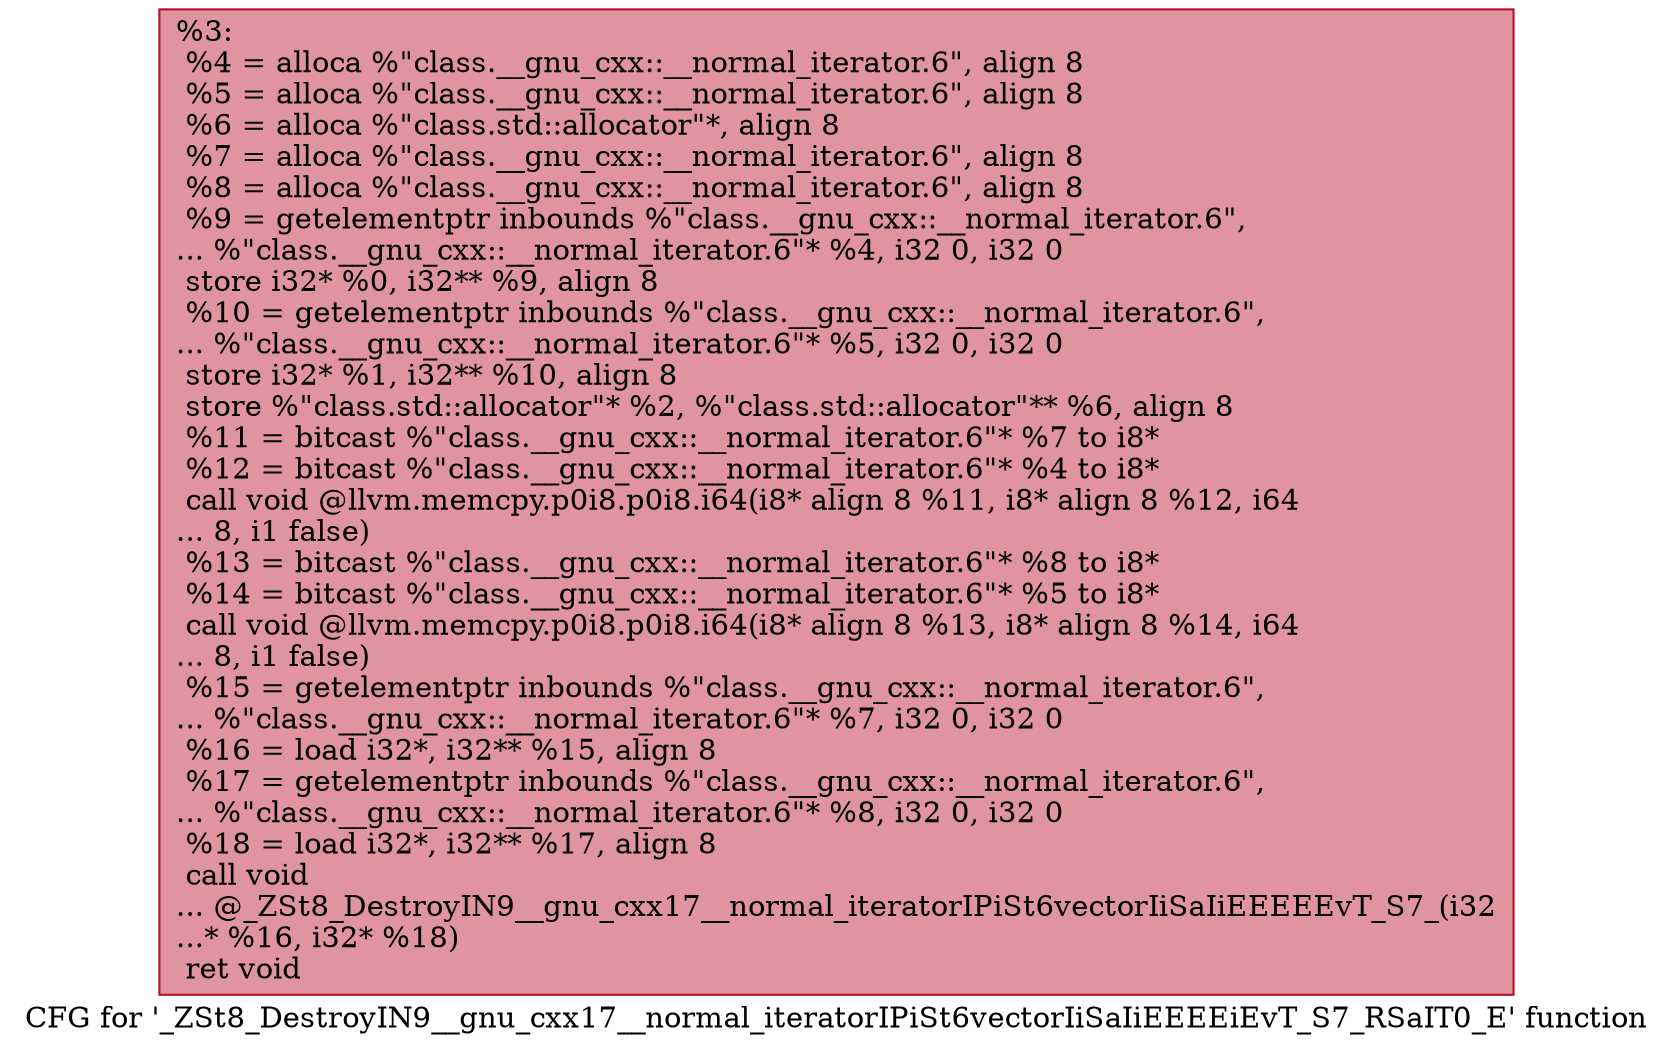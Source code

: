 digraph "CFG for '_ZSt8_DestroyIN9__gnu_cxx17__normal_iteratorIPiSt6vectorIiSaIiEEEEiEvT_S7_RSaIT0_E' function" {
	label="CFG for '_ZSt8_DestroyIN9__gnu_cxx17__normal_iteratorIPiSt6vectorIiSaIiEEEEiEvT_S7_RSaIT0_E' function";

	Node0x559aeab5a8a0 [shape=record,color="#b70d28ff", style=filled, fillcolor="#b70d2870",label="{%3:\l  %4 = alloca %\"class.__gnu_cxx::__normal_iterator.6\", align 8\l  %5 = alloca %\"class.__gnu_cxx::__normal_iterator.6\", align 8\l  %6 = alloca %\"class.std::allocator\"*, align 8\l  %7 = alloca %\"class.__gnu_cxx::__normal_iterator.6\", align 8\l  %8 = alloca %\"class.__gnu_cxx::__normal_iterator.6\", align 8\l  %9 = getelementptr inbounds %\"class.__gnu_cxx::__normal_iterator.6\",\l... %\"class.__gnu_cxx::__normal_iterator.6\"* %4, i32 0, i32 0\l  store i32* %0, i32** %9, align 8\l  %10 = getelementptr inbounds %\"class.__gnu_cxx::__normal_iterator.6\",\l... %\"class.__gnu_cxx::__normal_iterator.6\"* %5, i32 0, i32 0\l  store i32* %1, i32** %10, align 8\l  store %\"class.std::allocator\"* %2, %\"class.std::allocator\"** %6, align 8\l  %11 = bitcast %\"class.__gnu_cxx::__normal_iterator.6\"* %7 to i8*\l  %12 = bitcast %\"class.__gnu_cxx::__normal_iterator.6\"* %4 to i8*\l  call void @llvm.memcpy.p0i8.p0i8.i64(i8* align 8 %11, i8* align 8 %12, i64\l... 8, i1 false)\l  %13 = bitcast %\"class.__gnu_cxx::__normal_iterator.6\"* %8 to i8*\l  %14 = bitcast %\"class.__gnu_cxx::__normal_iterator.6\"* %5 to i8*\l  call void @llvm.memcpy.p0i8.p0i8.i64(i8* align 8 %13, i8* align 8 %14, i64\l... 8, i1 false)\l  %15 = getelementptr inbounds %\"class.__gnu_cxx::__normal_iterator.6\",\l... %\"class.__gnu_cxx::__normal_iterator.6\"* %7, i32 0, i32 0\l  %16 = load i32*, i32** %15, align 8\l  %17 = getelementptr inbounds %\"class.__gnu_cxx::__normal_iterator.6\",\l... %\"class.__gnu_cxx::__normal_iterator.6\"* %8, i32 0, i32 0\l  %18 = load i32*, i32** %17, align 8\l  call void\l... @_ZSt8_DestroyIN9__gnu_cxx17__normal_iteratorIPiSt6vectorIiSaIiEEEEEvT_S7_(i32\l...* %16, i32* %18)\l  ret void\l}"];
}
